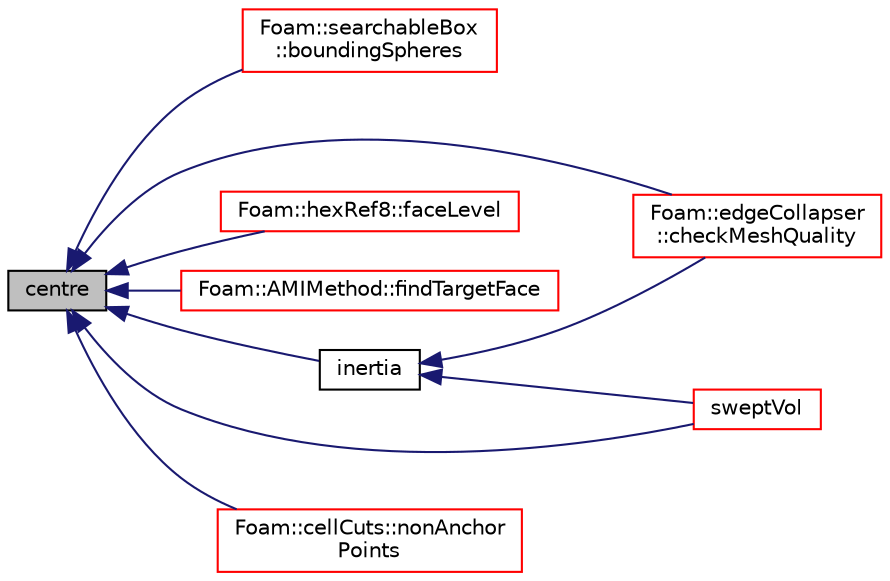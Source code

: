 digraph "centre"
{
  bgcolor="transparent";
  edge [fontname="Helvetica",fontsize="10",labelfontname="Helvetica",labelfontsize="10"];
  node [fontname="Helvetica",fontsize="10",shape=record];
  rankdir="LR";
  Node91 [label="centre",height=0.2,width=0.4,color="black", fillcolor="grey75", style="filled", fontcolor="black"];
  Node91 -> Node92 [dir="back",color="midnightblue",fontsize="10",style="solid",fontname="Helvetica"];
  Node92 [label="Foam::searchableBox\l::boundingSpheres",height=0.2,width=0.4,color="red",URL="$a26345.html#a4f9baf018af105a4cd6d9c008d4d04ec",tooltip="Get bounding spheres (centre and radius squared), one per element. "];
  Node91 -> Node95 [dir="back",color="midnightblue",fontsize="10",style="solid",fontname="Helvetica"];
  Node95 [label="Foam::edgeCollapser\l::checkMeshQuality",height=0.2,width=0.4,color="red",URL="$a22401.html#a05c592dbdbe3fcc0728c2595750b5982",tooltip="Check mesh and mark points on faces in error. "];
  Node91 -> Node99 [dir="back",color="midnightblue",fontsize="10",style="solid",fontname="Helvetica"];
  Node99 [label="Foam::hexRef8::faceLevel",height=0.2,width=0.4,color="red",URL="$a22413.html#ac66af0825e27fea70e129da1dd74290a",tooltip="Gets level such that the face has four points <= level. "];
  Node91 -> Node106 [dir="back",color="midnightblue",fontsize="10",style="solid",fontname="Helvetica"];
  Node106 [label="Foam::AMIMethod::findTargetFace",height=0.2,width=0.4,color="red",URL="$a26001.html#a24619b1d6b1379be304d0f9eeeded0d1",tooltip="Find face on target patch that overlaps source face. "];
  Node91 -> Node108 [dir="back",color="midnightblue",fontsize="10",style="solid",fontname="Helvetica"];
  Node108 [label="inertia",height=0.2,width=0.4,color="black",URL="$a28369.html#a44e64cc9697e6babe8b9ad184a78b888",tooltip="Return the inertia tensor, with optional reference. "];
  Node108 -> Node95 [dir="back",color="midnightblue",fontsize="10",style="solid",fontname="Helvetica"];
  Node108 -> Node109 [dir="back",color="midnightblue",fontsize="10",style="solid",fontname="Helvetica"];
  Node109 [label="sweptVol",height=0.2,width=0.4,color="red",URL="$a28369.html#a743d10838ee312b92583a77350a95831",tooltip="Return the volume swept out by the face when its points move. "];
  Node91 -> Node111 [dir="back",color="midnightblue",fontsize="10",style="solid",fontname="Helvetica"];
  Node111 [label="Foam::cellCuts::nonAnchor\lPoints",height=0.2,width=0.4,color="red",URL="$a22213.html#a99cdc1288c329f2654ead522706957a6",tooltip="Invert anchor point selection. "];
  Node91 -> Node109 [dir="back",color="midnightblue",fontsize="10",style="solid",fontname="Helvetica"];
}
